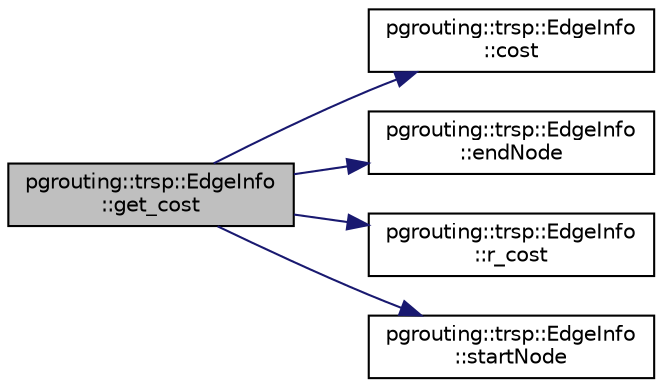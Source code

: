 digraph "pgrouting::trsp::EdgeInfo::get_cost"
{
  edge [fontname="Helvetica",fontsize="10",labelfontname="Helvetica",labelfontsize="10"];
  node [fontname="Helvetica",fontsize="10",shape=record];
  rankdir="LR";
  Node72 [label="pgrouting::trsp::EdgeInfo\l::get_cost",height=0.2,width=0.4,color="black", fillcolor="grey75", style="filled", fontcolor="black"];
  Node72 -> Node73 [color="midnightblue",fontsize="10",style="solid",fontname="Helvetica"];
  Node73 [label="pgrouting::trsp::EdgeInfo\l::cost",height=0.2,width=0.4,color="black", fillcolor="white", style="filled",URL="$classpgrouting_1_1trsp_1_1EdgeInfo.html#af6ed9c842a0b93075d68592b8b95f8cd"];
  Node72 -> Node74 [color="midnightblue",fontsize="10",style="solid",fontname="Helvetica"];
  Node74 [label="pgrouting::trsp::EdgeInfo\l::endNode",height=0.2,width=0.4,color="black", fillcolor="white", style="filled",URL="$classpgrouting_1_1trsp_1_1EdgeInfo.html#a15862ce110860af066ab71280d168e0f"];
  Node72 -> Node75 [color="midnightblue",fontsize="10",style="solid",fontname="Helvetica"];
  Node75 [label="pgrouting::trsp::EdgeInfo\l::r_cost",height=0.2,width=0.4,color="black", fillcolor="white", style="filled",URL="$classpgrouting_1_1trsp_1_1EdgeInfo.html#a609ab38adc34b2fa5849a2619b327366"];
  Node72 -> Node76 [color="midnightblue",fontsize="10",style="solid",fontname="Helvetica"];
  Node76 [label="pgrouting::trsp::EdgeInfo\l::startNode",height=0.2,width=0.4,color="black", fillcolor="white", style="filled",URL="$classpgrouting_1_1trsp_1_1EdgeInfo.html#a85be094bf38430760f77bbff308fcc17"];
}
